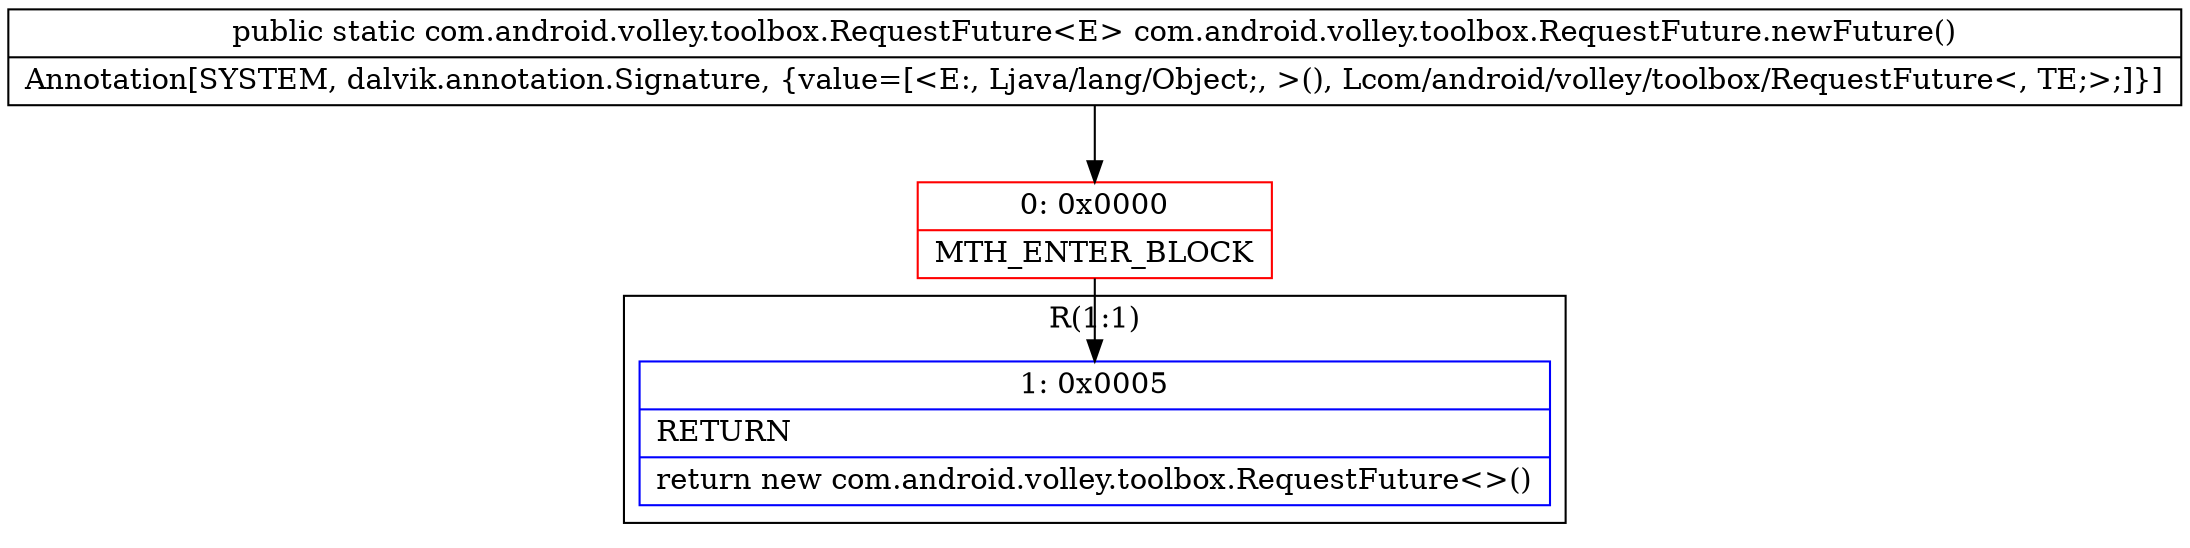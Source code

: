 digraph "CFG forcom.android.volley.toolbox.RequestFuture.newFuture()Lcom\/android\/volley\/toolbox\/RequestFuture;" {
subgraph cluster_Region_1437602658 {
label = "R(1:1)";
node [shape=record,color=blue];
Node_1 [shape=record,label="{1\:\ 0x0005|RETURN\l|return new com.android.volley.toolbox.RequestFuture\<\>()\l}"];
}
Node_0 [shape=record,color=red,label="{0\:\ 0x0000|MTH_ENTER_BLOCK\l}"];
MethodNode[shape=record,label="{public static com.android.volley.toolbox.RequestFuture\<E\> com.android.volley.toolbox.RequestFuture.newFuture()  | Annotation[SYSTEM, dalvik.annotation.Signature, \{value=[\<E:, Ljava\/lang\/Object;, \>(), Lcom\/android\/volley\/toolbox\/RequestFuture\<, TE;\>;]\}]\l}"];
MethodNode -> Node_0;
Node_0 -> Node_1;
}

